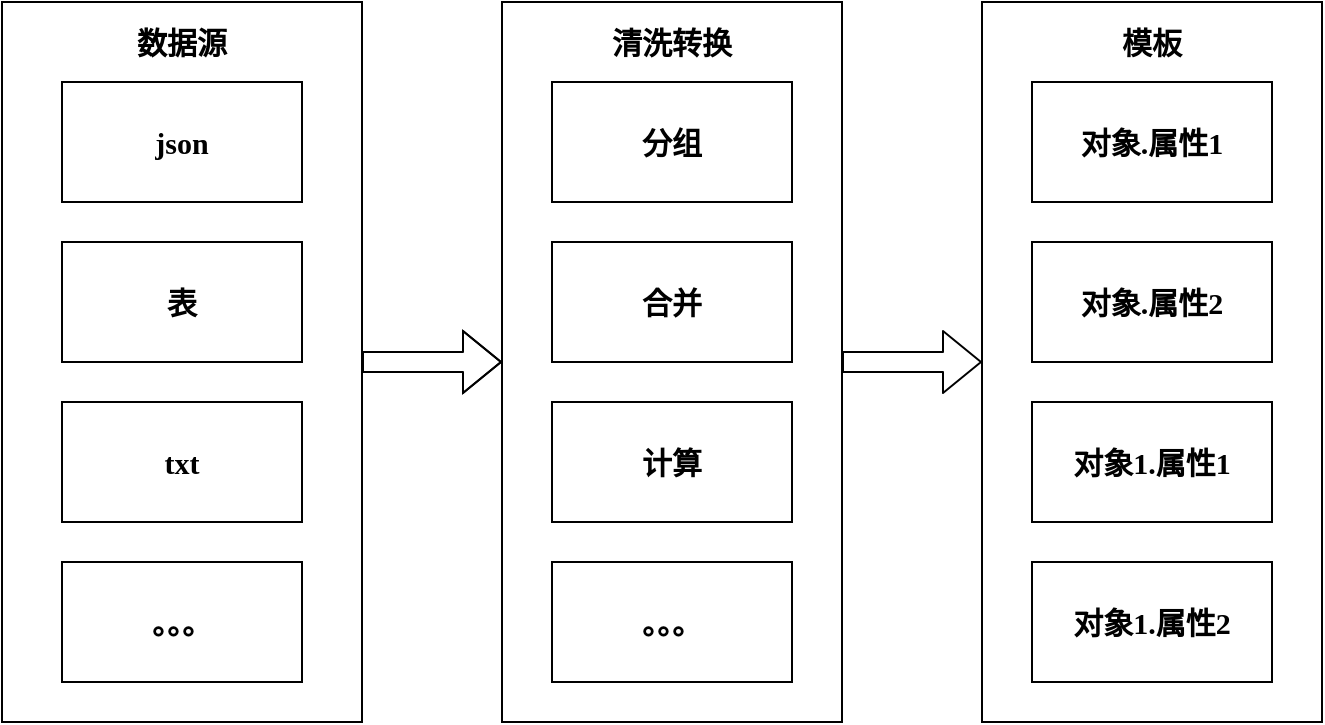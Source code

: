 <mxfile version="10.6.7" type="github"><diagram id="ycgD13pcMHV3lroubvLe" name="第 1 页"><mxGraphModel dx="840" dy="482" grid="1" gridSize="10" guides="1" tooltips="1" connect="1" arrows="1" fold="1" page="1" pageScale="1" pageWidth="827" pageHeight="1169" math="0" shadow="0"><root><mxCell id="0"/><mxCell id="1" parent="0"/><mxCell id="EiugBQSvxe9y7kSvGUO3-2" value="" style="rounded=0;whiteSpace=wrap;html=1;fontFamily=微软雅黑;fontStyle=1;fontSize=15;" vertex="1" parent="1"><mxGeometry x="120" y="40" width="180" height="360" as="geometry"/></mxCell><mxCell id="EiugBQSvxe9y7kSvGUO3-3" value="" style="rounded=0;whiteSpace=wrap;html=1;fontFamily=微软雅黑;fontStyle=1;fontSize=15;" vertex="1" parent="1"><mxGeometry x="610" y="40" width="170" height="360" as="geometry"/></mxCell><mxCell id="EiugBQSvxe9y7kSvGUO3-4" value="表" style="rounded=0;whiteSpace=wrap;html=1;fontFamily=微软雅黑;fontStyle=1;fontSize=15;" vertex="1" parent="1"><mxGeometry x="150" y="160" width="120" height="60" as="geometry"/></mxCell><mxCell id="EiugBQSvxe9y7kSvGUO3-5" value="json" style="rounded=0;whiteSpace=wrap;html=1;fontFamily=微软雅黑;fontStyle=1;fontSize=15;" vertex="1" parent="1"><mxGeometry x="150" y="80" width="120" height="60" as="geometry"/></mxCell><mxCell id="EiugBQSvxe9y7kSvGUO3-6" value="txt" style="rounded=0;whiteSpace=wrap;html=1;fontFamily=微软雅黑;fontStyle=1;fontSize=15;" vertex="1" parent="1"><mxGeometry x="150" y="240" width="120" height="60" as="geometry"/></mxCell><mxCell id="EiugBQSvxe9y7kSvGUO3-7" value="。。。" style="rounded=0;whiteSpace=wrap;html=1;fontFamily=微软雅黑;fontStyle=1;fontSize=15;" vertex="1" parent="1"><mxGeometry x="150" y="320" width="120" height="60" as="geometry"/></mxCell><mxCell id="EiugBQSvxe9y7kSvGUO3-8" value="" style="rounded=0;whiteSpace=wrap;html=1;fontFamily=微软雅黑;fontStyle=1;fontSize=15;" vertex="1" parent="1"><mxGeometry x="370" y="40" width="170" height="360" as="geometry"/></mxCell><mxCell id="EiugBQSvxe9y7kSvGUO3-9" value="对象.属性1" style="rounded=0;whiteSpace=wrap;html=1;fontFamily=微软雅黑;fontStyle=1;fontSize=15;" vertex="1" parent="1"><mxGeometry x="635" y="80" width="120" height="60" as="geometry"/></mxCell><mxCell id="EiugBQSvxe9y7kSvGUO3-10" value="&lt;span style=&quot;font-size: 15px;&quot;&gt;对象.属性2&lt;/span&gt;" style="rounded=0;whiteSpace=wrap;html=1;fontFamily=微软雅黑;fontStyle=1;fontSize=15;" vertex="1" parent="1"><mxGeometry x="635" y="160" width="120" height="60" as="geometry"/></mxCell><mxCell id="EiugBQSvxe9y7kSvGUO3-11" value="&lt;span style=&quot;font-size: 15px;&quot;&gt;对象1.属性1&lt;/span&gt;" style="rounded=0;whiteSpace=wrap;html=1;fontFamily=微软雅黑;fontStyle=1;fontSize=15;" vertex="1" parent="1"><mxGeometry x="635" y="240" width="120" height="60" as="geometry"/></mxCell><mxCell id="EiugBQSvxe9y7kSvGUO3-12" value="&lt;span style=&quot;font-size: 15px;&quot;&gt;对象1.属性2&lt;/span&gt;" style="rounded=0;whiteSpace=wrap;html=1;fontFamily=微软雅黑;fontStyle=1;fontSize=15;" vertex="1" parent="1"><mxGeometry x="635" y="320" width="120" height="60" as="geometry"/></mxCell><mxCell id="EiugBQSvxe9y7kSvGUO3-13" value="数据源" style="text;html=1;strokeColor=none;fillColor=none;align=center;verticalAlign=middle;whiteSpace=wrap;rounded=0;fontStyle=1;fontSize=15;fontFamily=微软雅黑;" vertex="1" parent="1"><mxGeometry x="180" y="50" width="60" height="20" as="geometry"/></mxCell><mxCell id="EiugBQSvxe9y7kSvGUO3-15" value="清洗转换" style="text;html=1;strokeColor=none;fillColor=none;align=center;verticalAlign=middle;whiteSpace=wrap;rounded=0;fontStyle=1;fontSize=15;fontFamily=微软雅黑;" vertex="1" parent="1"><mxGeometry x="410" y="50" width="90" height="20" as="geometry"/></mxCell><mxCell id="EiugBQSvxe9y7kSvGUO3-16" value="模板" style="text;html=1;strokeColor=none;fillColor=none;align=center;verticalAlign=middle;whiteSpace=wrap;rounded=0;fontStyle=1;fontSize=15;fontFamily=微软雅黑;" vertex="1" parent="1"><mxGeometry x="665" y="50" width="60" height="20" as="geometry"/></mxCell><mxCell id="EiugBQSvxe9y7kSvGUO3-18" value="分组" style="rounded=0;whiteSpace=wrap;html=1;fontSize=15;fontFamily=微软雅黑;fontStyle=1" vertex="1" parent="1"><mxGeometry x="395" y="80" width="120" height="60" as="geometry"/></mxCell><mxCell id="EiugBQSvxe9y7kSvGUO3-19" value="合并" style="rounded=0;whiteSpace=wrap;html=1;fontSize=15;fontFamily=微软雅黑;fontStyle=1" vertex="1" parent="1"><mxGeometry x="395" y="160" width="120" height="60" as="geometry"/></mxCell><mxCell id="EiugBQSvxe9y7kSvGUO3-20" value="计算" style="rounded=0;whiteSpace=wrap;html=1;fontSize=15;fontFamily=微软雅黑;fontStyle=1" vertex="1" parent="1"><mxGeometry x="395" y="240" width="120" height="60" as="geometry"/></mxCell><mxCell id="EiugBQSvxe9y7kSvGUO3-21" value="。。。" style="rounded=0;whiteSpace=wrap;html=1;fontSize=15;fontFamily=微软雅黑;fontStyle=1" vertex="1" parent="1"><mxGeometry x="395" y="320" width="120" height="60" as="geometry"/></mxCell><mxCell id="EiugBQSvxe9y7kSvGUO3-22" value="" style="shape=flexArrow;endArrow=classic;html=1;fontSize=15;entryX=0;entryY=0.5;entryDx=0;entryDy=0;" edge="1" parent="1" target="EiugBQSvxe9y7kSvGUO3-8"><mxGeometry width="50" height="50" relative="1" as="geometry"><mxPoint x="300" y="220" as="sourcePoint"/><mxPoint x="100" y="300" as="targetPoint"/><Array as="points"><mxPoint x="350" y="220"/></Array></mxGeometry></mxCell><mxCell id="EiugBQSvxe9y7kSvGUO3-24" value="" style="shape=flexArrow;endArrow=classic;html=1;fontSize=15;exitX=1;exitY=0.5;exitDx=0;exitDy=0;" edge="1" parent="1" source="EiugBQSvxe9y7kSvGUO3-8"><mxGeometry width="50" height="50" relative="1" as="geometry"><mxPoint x="560" y="270" as="sourcePoint"/><mxPoint x="610" y="220" as="targetPoint"/></mxGeometry></mxCell></root></mxGraphModel></diagram></mxfile>